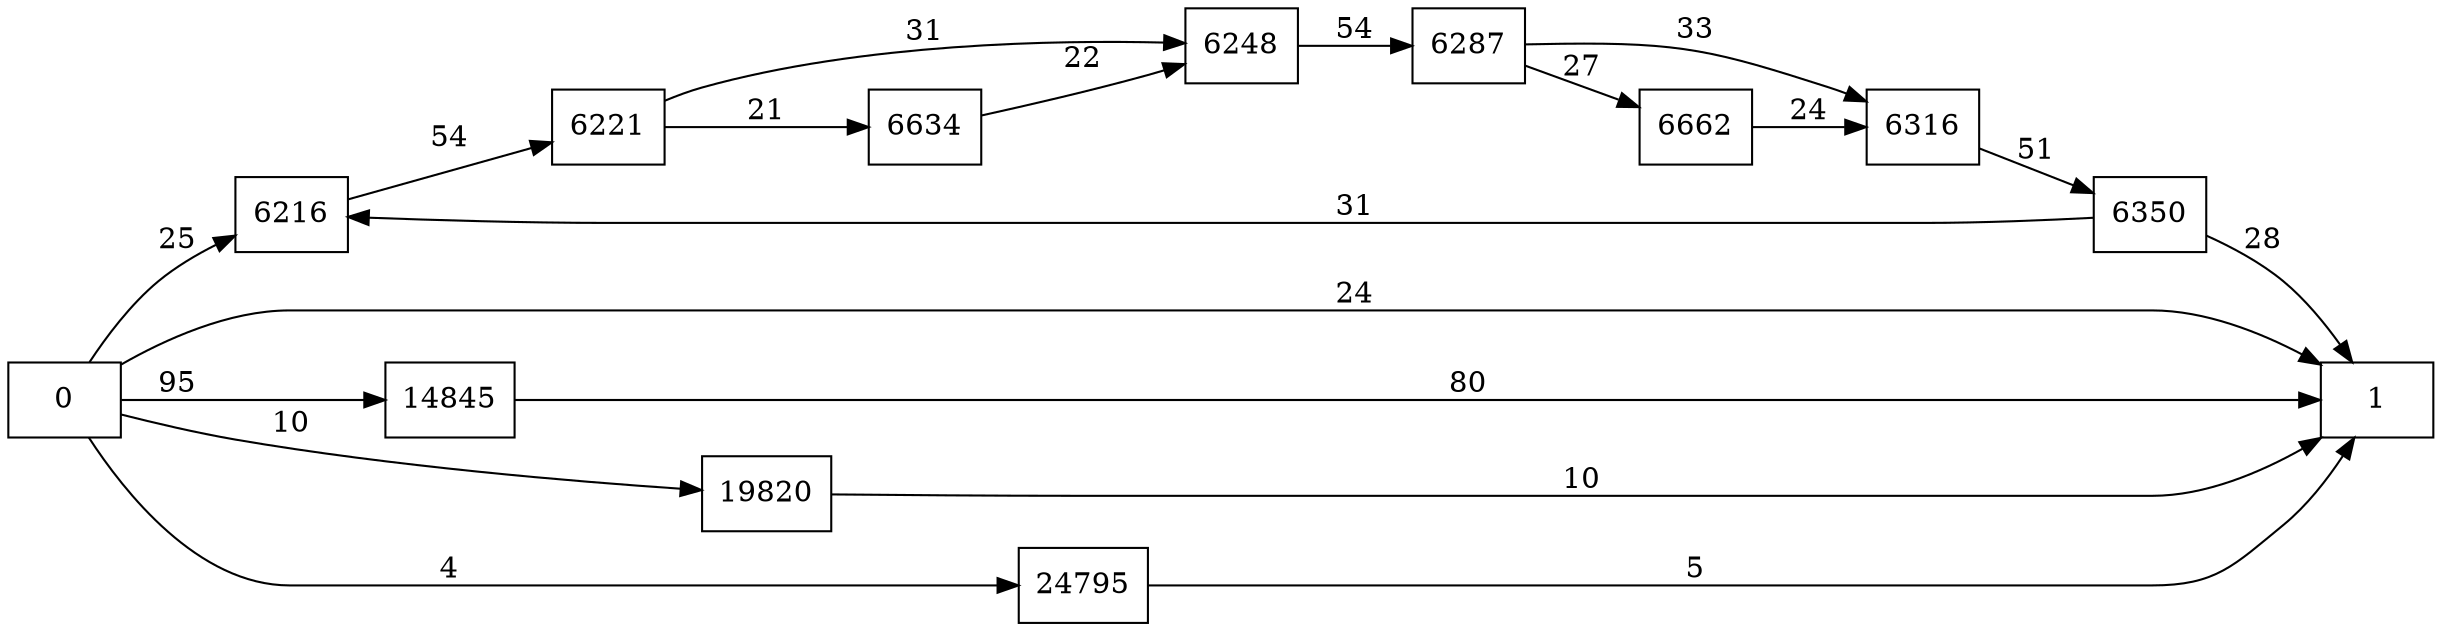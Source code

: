 digraph {
	graph [rankdir=LR]
	node [shape=rectangle]
	6216 -> 6221 [label=54]
	6221 -> 6248 [label=31]
	6221 -> 6634 [label=21]
	6248 -> 6287 [label=54]
	6287 -> 6316 [label=33]
	6287 -> 6662 [label=27]
	6316 -> 6350 [label=51]
	6350 -> 6216 [label=31]
	6350 -> 1 [label=28]
	6634 -> 6248 [label=22]
	6662 -> 6316 [label=24]
	14845 -> 1 [label=80]
	19820 -> 1 [label=10]
	24795 -> 1 [label=5]
	0 -> 1 [label=24]
	0 -> 6216 [label=25]
	0 -> 14845 [label=95]
	0 -> 19820 [label=10]
	0 -> 24795 [label=4]
}
